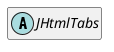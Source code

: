 @startuml
set namespaceSeparator \\
hide members
hide << alias >> circle

abstract class JHtmlTabs
@enduml
